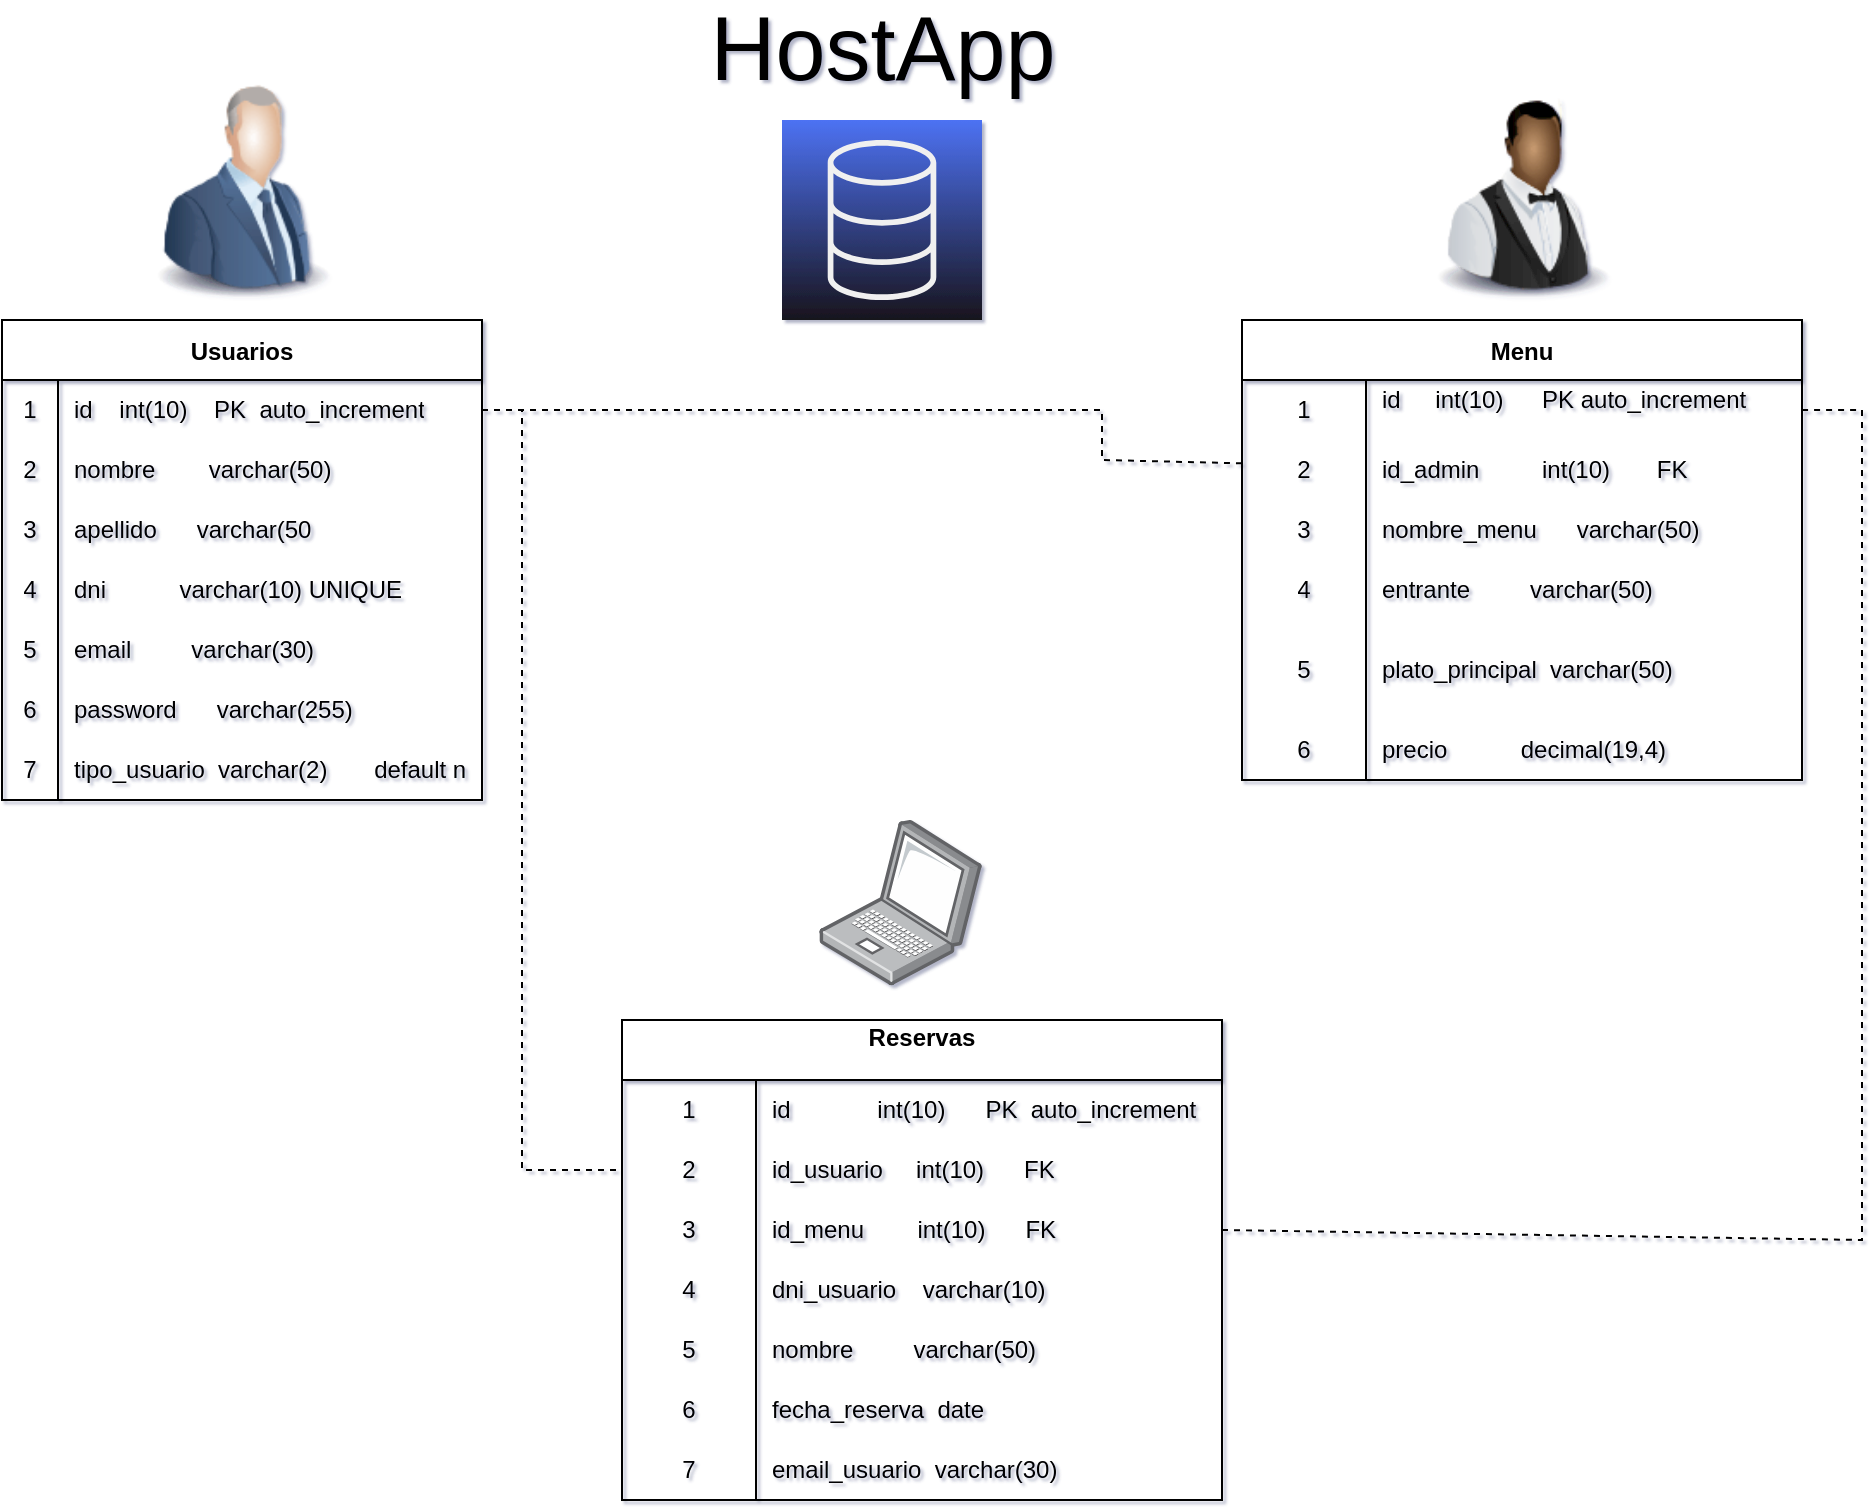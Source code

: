 <mxfile>
    <diagram id="wravjIZUmaEtJjGKjZi2" name="Page-1">
        <mxGraphModel dx="1208" dy="816" grid="1" gridSize="10" guides="1" tooltips="1" connect="1" arrows="1" fold="1" page="1" pageScale="1" pageWidth="827" pageHeight="583" math="0" shadow="1">
            <root>
                <mxCell id="0"/>
                <mxCell id="1" parent="0"/>
                <mxCell id="3" value="Usuarios" style="shape=table;startSize=30;container=1;collapsible=0;childLayout=tableLayout;fixedRows=1;rowLines=0;fontStyle=1;" vertex="1" parent="1">
                    <mxGeometry x="10" y="160" width="240" height="240" as="geometry"/>
                </mxCell>
                <mxCell id="4" value="" style="shape=tableRow;horizontal=0;startSize=0;swimlaneHead=0;swimlaneBody=0;top=0;left=0;bottom=0;right=0;collapsible=0;dropTarget=0;fillColor=none;points=[[0,0.5],[1,0.5]];portConstraint=eastwest;" vertex="1" parent="3">
                    <mxGeometry y="30" width="240" height="30" as="geometry"/>
                </mxCell>
                <mxCell id="5" value="1" style="shape=partialRectangle;html=1;whiteSpace=wrap;connectable=0;fillColor=none;top=0;left=0;bottom=0;right=0;overflow=hidden;pointerEvents=1;" vertex="1" parent="4">
                    <mxGeometry width="28" height="30" as="geometry">
                        <mxRectangle width="28" height="30" as="alternateBounds"/>
                    </mxGeometry>
                </mxCell>
                <mxCell id="6" value="id&amp;nbsp; &amp;nbsp; int(10)&amp;nbsp; &amp;nbsp; PK&amp;nbsp; auto_increment" style="shape=partialRectangle;html=1;whiteSpace=wrap;connectable=0;fillColor=none;top=0;left=0;bottom=0;right=0;align=left;spacingLeft=6;overflow=hidden;" vertex="1" parent="4">
                    <mxGeometry x="28" width="212" height="30" as="geometry">
                        <mxRectangle width="212" height="30" as="alternateBounds"/>
                    </mxGeometry>
                </mxCell>
                <mxCell id="7" value="" style="shape=tableRow;horizontal=0;startSize=0;swimlaneHead=0;swimlaneBody=0;top=0;left=0;bottom=0;right=0;collapsible=0;dropTarget=0;fillColor=none;points=[[0,0.5],[1,0.5]];portConstraint=eastwest;" vertex="1" parent="3">
                    <mxGeometry y="60" width="240" height="30" as="geometry"/>
                </mxCell>
                <mxCell id="8" value="2" style="shape=partialRectangle;html=1;whiteSpace=wrap;connectable=0;fillColor=none;top=0;left=0;bottom=0;right=0;overflow=hidden;" vertex="1" parent="7">
                    <mxGeometry width="28" height="30" as="geometry">
                        <mxRectangle width="28" height="30" as="alternateBounds"/>
                    </mxGeometry>
                </mxCell>
                <mxCell id="9" value="nombre&amp;nbsp; &amp;nbsp; &amp;nbsp; &amp;nbsp; varchar(50)" style="shape=partialRectangle;html=1;whiteSpace=wrap;connectable=0;fillColor=none;top=0;left=0;bottom=0;right=0;align=left;spacingLeft=6;overflow=hidden;" vertex="1" parent="7">
                    <mxGeometry x="28" width="212" height="30" as="geometry">
                        <mxRectangle width="212" height="30" as="alternateBounds"/>
                    </mxGeometry>
                </mxCell>
                <mxCell id="10" value="" style="shape=tableRow;horizontal=0;startSize=0;swimlaneHead=0;swimlaneBody=0;top=0;left=0;bottom=0;right=0;collapsible=0;dropTarget=0;fillColor=none;points=[[0,0.5],[1,0.5]];portConstraint=eastwest;" vertex="1" parent="3">
                    <mxGeometry y="90" width="240" height="30" as="geometry"/>
                </mxCell>
                <mxCell id="11" value="3" style="shape=partialRectangle;html=1;whiteSpace=wrap;connectable=0;fillColor=none;top=0;left=0;bottom=0;right=0;overflow=hidden;" vertex="1" parent="10">
                    <mxGeometry width="28" height="30" as="geometry">
                        <mxRectangle width="28" height="30" as="alternateBounds"/>
                    </mxGeometry>
                </mxCell>
                <mxCell id="12" value="apellido&amp;nbsp; &amp;nbsp; &amp;nbsp; varchar(50" style="shape=partialRectangle;html=1;whiteSpace=wrap;connectable=0;fillColor=none;top=0;left=0;bottom=0;right=0;align=left;spacingLeft=6;overflow=hidden;" vertex="1" parent="10">
                    <mxGeometry x="28" width="212" height="30" as="geometry">
                        <mxRectangle width="212" height="30" as="alternateBounds"/>
                    </mxGeometry>
                </mxCell>
                <mxCell id="33" value="" style="shape=tableRow;horizontal=0;startSize=0;swimlaneHead=0;swimlaneBody=0;top=0;left=0;bottom=0;right=0;collapsible=0;dropTarget=0;fillColor=none;points=[[0,0.5],[1,0.5]];portConstraint=eastwest;" vertex="1" parent="3">
                    <mxGeometry y="120" width="240" height="30" as="geometry"/>
                </mxCell>
                <mxCell id="34" value="4" style="shape=partialRectangle;html=1;whiteSpace=wrap;connectable=0;fillColor=none;top=0;left=0;bottom=0;right=0;overflow=hidden;" vertex="1" parent="33">
                    <mxGeometry width="28" height="30" as="geometry">
                        <mxRectangle width="28" height="30" as="alternateBounds"/>
                    </mxGeometry>
                </mxCell>
                <mxCell id="35" value="dni&amp;nbsp; &amp;nbsp; &amp;nbsp; &amp;nbsp; &amp;nbsp; &amp;nbsp;varchar(10) UNIQUE" style="shape=partialRectangle;html=1;whiteSpace=wrap;connectable=0;fillColor=none;top=0;left=0;bottom=0;right=0;align=left;spacingLeft=6;overflow=hidden;" vertex="1" parent="33">
                    <mxGeometry x="28" width="212" height="30" as="geometry">
                        <mxRectangle width="212" height="30" as="alternateBounds"/>
                    </mxGeometry>
                </mxCell>
                <mxCell id="36" value="" style="shape=tableRow;horizontal=0;startSize=0;swimlaneHead=0;swimlaneBody=0;top=0;left=0;bottom=0;right=0;collapsible=0;dropTarget=0;fillColor=none;points=[[0,0.5],[1,0.5]];portConstraint=eastwest;" vertex="1" parent="3">
                    <mxGeometry y="150" width="240" height="30" as="geometry"/>
                </mxCell>
                <mxCell id="37" value="5" style="shape=partialRectangle;html=1;whiteSpace=wrap;connectable=0;fillColor=none;top=0;left=0;bottom=0;right=0;overflow=hidden;" vertex="1" parent="36">
                    <mxGeometry width="28" height="30" as="geometry">
                        <mxRectangle width="28" height="30" as="alternateBounds"/>
                    </mxGeometry>
                </mxCell>
                <mxCell id="38" value="email&amp;nbsp; &amp;nbsp; &amp;nbsp; &amp;nbsp; &amp;nbsp;varchar(30)" style="shape=partialRectangle;html=1;whiteSpace=wrap;connectable=0;fillColor=none;top=0;left=0;bottom=0;right=0;align=left;spacingLeft=6;overflow=hidden;" vertex="1" parent="36">
                    <mxGeometry x="28" width="212" height="30" as="geometry">
                        <mxRectangle width="212" height="30" as="alternateBounds"/>
                    </mxGeometry>
                </mxCell>
                <mxCell id="39" value="" style="shape=tableRow;horizontal=0;startSize=0;swimlaneHead=0;swimlaneBody=0;top=0;left=0;bottom=0;right=0;collapsible=0;dropTarget=0;fillColor=none;points=[[0,0.5],[1,0.5]];portConstraint=eastwest;" vertex="1" parent="3">
                    <mxGeometry y="180" width="240" height="30" as="geometry"/>
                </mxCell>
                <mxCell id="40" value="6" style="shape=partialRectangle;html=1;whiteSpace=wrap;connectable=0;fillColor=none;top=0;left=0;bottom=0;right=0;overflow=hidden;" vertex="1" parent="39">
                    <mxGeometry width="28" height="30" as="geometry">
                        <mxRectangle width="28" height="30" as="alternateBounds"/>
                    </mxGeometry>
                </mxCell>
                <mxCell id="41" value="password&amp;nbsp; &amp;nbsp; &amp;nbsp; varchar(255)" style="shape=partialRectangle;html=1;whiteSpace=wrap;connectable=0;fillColor=none;top=0;left=0;bottom=0;right=0;align=left;spacingLeft=6;overflow=hidden;" vertex="1" parent="39">
                    <mxGeometry x="28" width="212" height="30" as="geometry">
                        <mxRectangle width="212" height="30" as="alternateBounds"/>
                    </mxGeometry>
                </mxCell>
                <mxCell id="42" value="" style="shape=tableRow;horizontal=0;startSize=0;swimlaneHead=0;swimlaneBody=0;top=0;left=0;bottom=0;right=0;collapsible=0;dropTarget=0;fillColor=none;points=[[0,0.5],[1,0.5]];portConstraint=eastwest;" vertex="1" parent="3">
                    <mxGeometry y="210" width="240" height="30" as="geometry"/>
                </mxCell>
                <mxCell id="43" value="7" style="shape=partialRectangle;html=1;whiteSpace=wrap;connectable=0;fillColor=none;top=0;left=0;bottom=0;right=0;overflow=hidden;" vertex="1" parent="42">
                    <mxGeometry width="28" height="30" as="geometry">
                        <mxRectangle width="28" height="30" as="alternateBounds"/>
                    </mxGeometry>
                </mxCell>
                <mxCell id="44" value="tipo_usuario&amp;nbsp; varchar(2)&amp;nbsp; &amp;nbsp; &amp;nbsp; &amp;nbsp;default n" style="shape=partialRectangle;html=1;whiteSpace=wrap;connectable=0;fillColor=none;top=0;left=0;bottom=0;right=0;align=left;spacingLeft=6;overflow=hidden;" vertex="1" parent="42">
                    <mxGeometry x="28" width="212" height="30" as="geometry">
                        <mxRectangle width="212" height="30" as="alternateBounds"/>
                    </mxGeometry>
                </mxCell>
                <mxCell id="13" value="Reservas&#10;" style="shape=table;startSize=30;container=1;collapsible=0;childLayout=tableLayout;fixedRows=1;rowLines=0;fontStyle=1;" vertex="1" parent="1">
                    <mxGeometry x="320" y="510" width="300" height="240" as="geometry"/>
                </mxCell>
                <mxCell id="14" value="" style="shape=tableRow;horizontal=0;startSize=0;swimlaneHead=0;swimlaneBody=0;top=0;left=0;bottom=0;right=0;collapsible=0;dropTarget=0;fillColor=none;points=[[0,0.5],[1,0.5]];portConstraint=eastwest;" vertex="1" parent="13">
                    <mxGeometry y="30" width="300" height="30" as="geometry"/>
                </mxCell>
                <mxCell id="15" value="1" style="shape=partialRectangle;html=1;whiteSpace=wrap;connectable=0;fillColor=none;top=0;left=0;bottom=0;right=0;overflow=hidden;pointerEvents=1;" vertex="1" parent="14">
                    <mxGeometry width="67" height="30" as="geometry">
                        <mxRectangle width="67" height="30" as="alternateBounds"/>
                    </mxGeometry>
                </mxCell>
                <mxCell id="16" value="id&amp;nbsp; &amp;nbsp; &amp;nbsp; &amp;nbsp; &amp;nbsp; &amp;nbsp; &amp;nbsp;int(10)&amp;nbsp; &amp;nbsp; &amp;nbsp; PK&amp;nbsp; auto_increment" style="shape=partialRectangle;html=1;whiteSpace=wrap;connectable=0;fillColor=none;top=0;left=0;bottom=0;right=0;align=left;spacingLeft=6;overflow=hidden;" vertex="1" parent="14">
                    <mxGeometry x="67" width="233" height="30" as="geometry">
                        <mxRectangle width="233" height="30" as="alternateBounds"/>
                    </mxGeometry>
                </mxCell>
                <mxCell id="17" value="" style="shape=tableRow;horizontal=0;startSize=0;swimlaneHead=0;swimlaneBody=0;top=0;left=0;bottom=0;right=0;collapsible=0;dropTarget=0;fillColor=none;points=[[0,0.5],[1,0.5]];portConstraint=eastwest;" vertex="1" parent="13">
                    <mxGeometry y="60" width="300" height="30" as="geometry"/>
                </mxCell>
                <mxCell id="18" value="2" style="shape=partialRectangle;html=1;whiteSpace=wrap;connectable=0;fillColor=none;top=0;left=0;bottom=0;right=0;overflow=hidden;" vertex="1" parent="17">
                    <mxGeometry width="67" height="30" as="geometry">
                        <mxRectangle width="67" height="30" as="alternateBounds"/>
                    </mxGeometry>
                </mxCell>
                <mxCell id="19" value="id_usuario&amp;nbsp; &amp;nbsp; &amp;nbsp;int(10)&amp;nbsp; &amp;nbsp; &amp;nbsp; FK" style="shape=partialRectangle;html=1;whiteSpace=wrap;connectable=0;fillColor=none;top=0;left=0;bottom=0;right=0;align=left;spacingLeft=6;overflow=hidden;" vertex="1" parent="17">
                    <mxGeometry x="67" width="233" height="30" as="geometry">
                        <mxRectangle width="233" height="30" as="alternateBounds"/>
                    </mxGeometry>
                </mxCell>
                <mxCell id="20" value="" style="shape=tableRow;horizontal=0;startSize=0;swimlaneHead=0;swimlaneBody=0;top=0;left=0;bottom=0;right=0;collapsible=0;dropTarget=0;fillColor=none;points=[[0,0.5],[1,0.5]];portConstraint=eastwest;" vertex="1" parent="13">
                    <mxGeometry y="90" width="300" height="30" as="geometry"/>
                </mxCell>
                <mxCell id="21" value="3" style="shape=partialRectangle;html=1;whiteSpace=wrap;connectable=0;fillColor=none;top=0;left=0;bottom=0;right=0;overflow=hidden;" vertex="1" parent="20">
                    <mxGeometry width="67" height="30" as="geometry">
                        <mxRectangle width="67" height="30" as="alternateBounds"/>
                    </mxGeometry>
                </mxCell>
                <mxCell id="22" value="id_menu&amp;nbsp; &amp;nbsp; &amp;nbsp; &amp;nbsp; int(10)&amp;nbsp; &amp;nbsp; &amp;nbsp; FK" style="shape=partialRectangle;html=1;whiteSpace=wrap;connectable=0;fillColor=none;top=0;left=0;bottom=0;right=0;align=left;spacingLeft=6;overflow=hidden;" vertex="1" parent="20">
                    <mxGeometry x="67" width="233" height="30" as="geometry">
                        <mxRectangle width="233" height="30" as="alternateBounds"/>
                    </mxGeometry>
                </mxCell>
                <mxCell id="55" value="" style="shape=tableRow;horizontal=0;startSize=0;swimlaneHead=0;swimlaneBody=0;top=0;left=0;bottom=0;right=0;collapsible=0;dropTarget=0;fillColor=none;points=[[0,0.5],[1,0.5]];portConstraint=eastwest;" vertex="1" parent="13">
                    <mxGeometry y="120" width="300" height="30" as="geometry"/>
                </mxCell>
                <mxCell id="56" value="4" style="shape=partialRectangle;html=1;whiteSpace=wrap;connectable=0;fillColor=none;top=0;left=0;bottom=0;right=0;overflow=hidden;" vertex="1" parent="55">
                    <mxGeometry width="67" height="30" as="geometry">
                        <mxRectangle width="67" height="30" as="alternateBounds"/>
                    </mxGeometry>
                </mxCell>
                <mxCell id="57" value="dni_usuario&amp;nbsp; &amp;nbsp; varchar(10)" style="shape=partialRectangle;html=1;whiteSpace=wrap;connectable=0;fillColor=none;top=0;left=0;bottom=0;right=0;align=left;spacingLeft=6;overflow=hidden;" vertex="1" parent="55">
                    <mxGeometry x="67" width="233" height="30" as="geometry">
                        <mxRectangle width="233" height="30" as="alternateBounds"/>
                    </mxGeometry>
                </mxCell>
                <mxCell id="58" value="" style="shape=tableRow;horizontal=0;startSize=0;swimlaneHead=0;swimlaneBody=0;top=0;left=0;bottom=0;right=0;collapsible=0;dropTarget=0;fillColor=none;points=[[0,0.5],[1,0.5]];portConstraint=eastwest;" vertex="1" parent="13">
                    <mxGeometry y="150" width="300" height="30" as="geometry"/>
                </mxCell>
                <mxCell id="59" value="5" style="shape=partialRectangle;html=1;whiteSpace=wrap;connectable=0;fillColor=none;top=0;left=0;bottom=0;right=0;overflow=hidden;" vertex="1" parent="58">
                    <mxGeometry width="67" height="30" as="geometry">
                        <mxRectangle width="67" height="30" as="alternateBounds"/>
                    </mxGeometry>
                </mxCell>
                <mxCell id="60" value="nombre&amp;nbsp; &amp;nbsp; &amp;nbsp; &amp;nbsp; &amp;nbsp;varchar(50)" style="shape=partialRectangle;html=1;whiteSpace=wrap;connectable=0;fillColor=none;top=0;left=0;bottom=0;right=0;align=left;spacingLeft=6;overflow=hidden;" vertex="1" parent="58">
                    <mxGeometry x="67" width="233" height="30" as="geometry">
                        <mxRectangle width="233" height="30" as="alternateBounds"/>
                    </mxGeometry>
                </mxCell>
                <mxCell id="61" value="" style="shape=tableRow;horizontal=0;startSize=0;swimlaneHead=0;swimlaneBody=0;top=0;left=0;bottom=0;right=0;collapsible=0;dropTarget=0;fillColor=none;points=[[0,0.5],[1,0.5]];portConstraint=eastwest;" vertex="1" parent="13">
                    <mxGeometry y="180" width="300" height="30" as="geometry"/>
                </mxCell>
                <mxCell id="62" value="6" style="shape=partialRectangle;html=1;whiteSpace=wrap;connectable=0;fillColor=none;top=0;left=0;bottom=0;right=0;overflow=hidden;" vertex="1" parent="61">
                    <mxGeometry width="67" height="30" as="geometry">
                        <mxRectangle width="67" height="30" as="alternateBounds"/>
                    </mxGeometry>
                </mxCell>
                <mxCell id="63" value="fecha_reserva&amp;nbsp; date" style="shape=partialRectangle;html=1;whiteSpace=wrap;connectable=0;fillColor=none;top=0;left=0;bottom=0;right=0;align=left;spacingLeft=6;overflow=hidden;" vertex="1" parent="61">
                    <mxGeometry x="67" width="233" height="30" as="geometry">
                        <mxRectangle width="233" height="30" as="alternateBounds"/>
                    </mxGeometry>
                </mxCell>
                <mxCell id="64" value="" style="shape=tableRow;horizontal=0;startSize=0;swimlaneHead=0;swimlaneBody=0;top=0;left=0;bottom=0;right=0;collapsible=0;dropTarget=0;fillColor=none;points=[[0,0.5],[1,0.5]];portConstraint=eastwest;" vertex="1" parent="13">
                    <mxGeometry y="210" width="300" height="30" as="geometry"/>
                </mxCell>
                <mxCell id="65" value="7" style="shape=partialRectangle;html=1;whiteSpace=wrap;connectable=0;fillColor=none;top=0;left=0;bottom=0;right=0;overflow=hidden;" vertex="1" parent="64">
                    <mxGeometry width="67" height="30" as="geometry">
                        <mxRectangle width="67" height="30" as="alternateBounds"/>
                    </mxGeometry>
                </mxCell>
                <mxCell id="66" value="email_usuario&amp;nbsp; varchar(30)" style="shape=partialRectangle;html=1;whiteSpace=wrap;connectable=0;fillColor=none;top=0;left=0;bottom=0;right=0;align=left;spacingLeft=6;overflow=hidden;" vertex="1" parent="64">
                    <mxGeometry x="67" width="233" height="30" as="geometry">
                        <mxRectangle width="233" height="30" as="alternateBounds"/>
                    </mxGeometry>
                </mxCell>
                <mxCell id="23" value="Menu" style="shape=table;startSize=30;container=1;collapsible=0;childLayout=tableLayout;fixedRows=1;rowLines=0;fontStyle=1;" vertex="1" parent="1">
                    <mxGeometry x="630" y="160" width="280" height="230" as="geometry"/>
                </mxCell>
                <mxCell id="24" value="" style="shape=tableRow;horizontal=0;startSize=0;swimlaneHead=0;swimlaneBody=0;top=0;left=0;bottom=0;right=0;collapsible=0;dropTarget=0;fillColor=none;points=[[0,0.5],[1,0.5]];portConstraint=eastwest;" vertex="1" parent="23">
                    <mxGeometry y="30" width="280" height="30" as="geometry"/>
                </mxCell>
                <mxCell id="25" value="1" style="shape=partialRectangle;html=1;whiteSpace=wrap;connectable=0;fillColor=none;top=0;left=0;bottom=0;right=0;overflow=hidden;pointerEvents=1;" vertex="1" parent="24">
                    <mxGeometry width="62" height="30" as="geometry">
                        <mxRectangle width="62" height="30" as="alternateBounds"/>
                    </mxGeometry>
                </mxCell>
                <mxCell id="26" value="&lt;div&gt;id&lt;span style=&quot;white-space: pre;&quot;&gt;&#9;&lt;/span&gt;int(10)&lt;span style=&quot;white-space: pre;&quot;&gt;&#9;&lt;/span&gt;PK auto_increment&amp;nbsp;&lt;/div&gt;&lt;div&gt;&lt;br&gt;&lt;/div&gt;" style="shape=partialRectangle;html=1;whiteSpace=wrap;connectable=0;fillColor=none;top=0;left=0;bottom=0;right=0;align=left;spacingLeft=6;overflow=hidden;" vertex="1" parent="24">
                    <mxGeometry x="62" width="218" height="30" as="geometry">
                        <mxRectangle width="218" height="30" as="alternateBounds"/>
                    </mxGeometry>
                </mxCell>
                <mxCell id="27" value="" style="shape=tableRow;horizontal=0;startSize=0;swimlaneHead=0;swimlaneBody=0;top=0;left=0;bottom=0;right=0;collapsible=0;dropTarget=0;fillColor=none;points=[[0,0.5],[1,0.5]];portConstraint=eastwest;" vertex="1" parent="23">
                    <mxGeometry y="60" width="280" height="30" as="geometry"/>
                </mxCell>
                <mxCell id="28" value="2" style="shape=partialRectangle;html=1;whiteSpace=wrap;connectable=0;fillColor=none;top=0;left=0;bottom=0;right=0;overflow=hidden;" vertex="1" parent="27">
                    <mxGeometry width="62" height="30" as="geometry">
                        <mxRectangle width="62" height="30" as="alternateBounds"/>
                    </mxGeometry>
                </mxCell>
                <mxCell id="29" value="id_admin&lt;span style=&quot;white-space: pre;&quot;&gt;&#9;&lt;/span&gt;&lt;span style=&quot;white-space: pre;&quot;&gt;&#9;&lt;/span&gt;int(10)&amp;nbsp; &amp;nbsp; &amp;nbsp; &amp;nbsp;FK" style="shape=partialRectangle;html=1;whiteSpace=wrap;connectable=0;fillColor=none;top=0;left=0;bottom=0;right=0;align=left;spacingLeft=6;overflow=hidden;" vertex="1" parent="27">
                    <mxGeometry x="62" width="218" height="30" as="geometry">
                        <mxRectangle width="218" height="30" as="alternateBounds"/>
                    </mxGeometry>
                </mxCell>
                <mxCell id="30" value="" style="shape=tableRow;horizontal=0;startSize=0;swimlaneHead=0;swimlaneBody=0;top=0;left=0;bottom=0;right=0;collapsible=0;dropTarget=0;fillColor=none;points=[[0,0.5],[1,0.5]];portConstraint=eastwest;" vertex="1" parent="23">
                    <mxGeometry y="90" width="280" height="30" as="geometry"/>
                </mxCell>
                <mxCell id="31" value="3" style="shape=partialRectangle;html=1;whiteSpace=wrap;connectable=0;fillColor=none;top=0;left=0;bottom=0;right=0;overflow=hidden;" vertex="1" parent="30">
                    <mxGeometry width="62" height="30" as="geometry">
                        <mxRectangle width="62" height="30" as="alternateBounds"/>
                    </mxGeometry>
                </mxCell>
                <mxCell id="32" value="nombre_menu&amp;nbsp; &amp;nbsp; &amp;nbsp; varchar(50)" style="shape=partialRectangle;html=1;whiteSpace=wrap;connectable=0;fillColor=none;top=0;left=0;bottom=0;right=0;align=left;spacingLeft=6;overflow=hidden;" vertex="1" parent="30">
                    <mxGeometry x="62" width="218" height="30" as="geometry">
                        <mxRectangle width="218" height="30" as="alternateBounds"/>
                    </mxGeometry>
                </mxCell>
                <mxCell id="46" value="" style="shape=tableRow;horizontal=0;startSize=0;swimlaneHead=0;swimlaneBody=0;top=0;left=0;bottom=0;right=0;collapsible=0;dropTarget=0;fillColor=none;points=[[0,0.5],[1,0.5]];portConstraint=eastwest;" vertex="1" parent="23">
                    <mxGeometry y="120" width="280" height="30" as="geometry"/>
                </mxCell>
                <mxCell id="47" value="4" style="shape=partialRectangle;html=1;whiteSpace=wrap;connectable=0;fillColor=none;top=0;left=0;bottom=0;right=0;overflow=hidden;" vertex="1" parent="46">
                    <mxGeometry width="62" height="30" as="geometry">
                        <mxRectangle width="62" height="30" as="alternateBounds"/>
                    </mxGeometry>
                </mxCell>
                <mxCell id="48" value="entrante&amp;nbsp; &amp;nbsp; &amp;nbsp; &amp;nbsp; &amp;nbsp;varchar(50)" style="shape=partialRectangle;html=1;whiteSpace=wrap;connectable=0;fillColor=none;top=0;left=0;bottom=0;right=0;align=left;spacingLeft=6;overflow=hidden;" vertex="1" parent="46">
                    <mxGeometry x="62" width="218" height="30" as="geometry">
                        <mxRectangle width="218" height="30" as="alternateBounds"/>
                    </mxGeometry>
                </mxCell>
                <mxCell id="49" value="" style="shape=tableRow;horizontal=0;startSize=0;swimlaneHead=0;swimlaneBody=0;top=0;left=0;bottom=0;right=0;collapsible=0;dropTarget=0;fillColor=none;points=[[0,0.5],[1,0.5]];portConstraint=eastwest;" vertex="1" parent="23">
                    <mxGeometry y="150" width="280" height="50" as="geometry"/>
                </mxCell>
                <mxCell id="50" value="5" style="shape=partialRectangle;html=1;whiteSpace=wrap;connectable=0;fillColor=none;top=0;left=0;bottom=0;right=0;overflow=hidden;" vertex="1" parent="49">
                    <mxGeometry width="62" height="50" as="geometry">
                        <mxRectangle width="62" height="50" as="alternateBounds"/>
                    </mxGeometry>
                </mxCell>
                <mxCell id="51" value="plato_principal&amp;nbsp; varchar(50)" style="shape=partialRectangle;html=1;whiteSpace=wrap;connectable=0;fillColor=none;top=0;left=0;bottom=0;right=0;align=left;spacingLeft=6;overflow=hidden;" vertex="1" parent="49">
                    <mxGeometry x="62" width="218" height="50" as="geometry">
                        <mxRectangle width="218" height="50" as="alternateBounds"/>
                    </mxGeometry>
                </mxCell>
                <mxCell id="52" value="" style="shape=tableRow;horizontal=0;startSize=0;swimlaneHead=0;swimlaneBody=0;top=0;left=0;bottom=0;right=0;collapsible=0;dropTarget=0;fillColor=none;points=[[0,0.5],[1,0.5]];portConstraint=eastwest;" vertex="1" parent="23">
                    <mxGeometry y="200" width="280" height="30" as="geometry"/>
                </mxCell>
                <mxCell id="53" value="6" style="shape=partialRectangle;html=1;whiteSpace=wrap;connectable=0;fillColor=none;top=0;left=0;bottom=0;right=0;overflow=hidden;" vertex="1" parent="52">
                    <mxGeometry width="62" height="30" as="geometry">
                        <mxRectangle width="62" height="30" as="alternateBounds"/>
                    </mxGeometry>
                </mxCell>
                <mxCell id="54" value="precio&amp;nbsp; &amp;nbsp; &amp;nbsp; &amp;nbsp; &amp;nbsp; &amp;nbsp;decimal(19,4)" style="shape=partialRectangle;html=1;whiteSpace=wrap;connectable=0;fillColor=none;top=0;left=0;bottom=0;right=0;align=left;spacingLeft=6;overflow=hidden;" vertex="1" parent="52">
                    <mxGeometry x="62" width="218" height="30" as="geometry">
                        <mxRectangle width="218" height="30" as="alternateBounds"/>
                    </mxGeometry>
                </mxCell>
                <mxCell id="67" value="" style="sketch=0;points=[[0,0,0],[0.25,0,0],[0.5,0,0],[0.75,0,0],[1,0,0],[0,1,0],[0.25,1,0],[0.5,1,0],[0.75,1,0],[1,1,0],[0,0.25,0],[0,0.5,0],[0,0.75,0],[1,0.25,0],[1,0.5,0],[1,0.75,0]];outlineConnect=0;fontColor=rgb(240, 240, 240);gradientColor=#4D72F3;gradientDirection=north;fillColor=rgb(24, 20, 29);strokeColor=rgb(240, 240, 240);dashed=0;verticalLabelPosition=bottom;verticalAlign=top;align=center;html=1;fontSize=12;fontStyle=0;aspect=fixed;shape=mxgraph.aws4.resourceIcon;resIcon=mxgraph.aws4.database;fontFamily=Helvetica;" vertex="1" parent="1">
                    <mxGeometry x="400" y="60" width="100" height="100" as="geometry"/>
                </mxCell>
                <mxCell id="68" value="&lt;p style=&quot;line-height: 120%;&quot;&gt;&lt;font style=&quot;font-size: 45px;&quot;&gt;HostApp&lt;/font&gt;&lt;/p&gt;" style="text;html=1;align=center;verticalAlign=middle;resizable=0;points=[];autosize=1;strokeColor=none;fillColor=none;" vertex="1" parent="1">
                    <mxGeometry x="350" width="200" height="60" as="geometry"/>
                </mxCell>
                <mxCell id="77" value="" style="image;html=1;image=img/lib/clip_art/people/Suit_Man_Blue_128x128.png;fontSize=15;" vertex="1" parent="1">
                    <mxGeometry x="70" y="40" width="120" height="110" as="geometry"/>
                </mxCell>
                <mxCell id="83" value="" style="image;html=1;image=img/lib/clip_art/people/Waiter_Black_128x128.png;fontSize=45;" vertex="1" parent="1">
                    <mxGeometry x="715" y="40" width="110" height="110" as="geometry"/>
                </mxCell>
                <mxCell id="84" value="" style="points=[];aspect=fixed;html=1;align=center;shadow=0;dashed=0;image;image=img/lib/allied_telesis/computer_and_terminals/Laptop.svg;fontSize=45;" vertex="1" parent="1">
                    <mxGeometry x="418.57" y="410" width="81.43" height="82.6" as="geometry"/>
                </mxCell>
                <mxCell id="86" value="" style="endArrow=none;html=1;rounded=0;shadow=0;dashed=1;sketch=0;fontSize=45;sourcePerimeterSpacing=0;targetPerimeterSpacing=0;exitX=1;exitY=0.5;exitDx=0;exitDy=0;entryX=1;entryY=0.5;entryDx=0;entryDy=0;" edge="1" parent="1" source="20" target="24">
                    <mxGeometry relative="1" as="geometry">
                        <mxPoint x="290" y="360" as="sourcePoint"/>
                        <mxPoint x="450" y="360" as="targetPoint"/>
                        <Array as="points">
                            <mxPoint x="940" y="620"/>
                            <mxPoint x="940" y="205"/>
                        </Array>
                    </mxGeometry>
                </mxCell>
                <mxCell id="88" value="" style="endArrow=none;html=1;rounded=0;shadow=0;dashed=1;sketch=0;fontSize=45;sourcePerimeterSpacing=0;targetPerimeterSpacing=0;exitX=1;exitY=0.5;exitDx=0;exitDy=0;" edge="1" parent="1" source="4" target="27">
                    <mxGeometry relative="1" as="geometry">
                        <mxPoint x="290" y="440" as="sourcePoint"/>
                        <mxPoint x="580" y="30" as="targetPoint"/>
                        <Array as="points">
                            <mxPoint x="560" y="205"/>
                            <mxPoint x="560" y="230"/>
                        </Array>
                    </mxGeometry>
                </mxCell>
                <mxCell id="90" value="" style="endArrow=none;html=1;rounded=0;shadow=0;dashed=1;sketch=0;fontSize=45;sourcePerimeterSpacing=0;targetPerimeterSpacing=0;exitX=1;exitY=0.5;exitDx=0;exitDy=0;strokeWidth=1;" edge="1" parent="1" source="4" target="17">
                    <mxGeometry relative="1" as="geometry">
                        <mxPoint x="280" y="300" as="sourcePoint"/>
                        <mxPoint x="660" y="326.667" as="targetPoint"/>
                        <Array as="points">
                            <mxPoint x="270" y="205"/>
                            <mxPoint x="270" y="585"/>
                        </Array>
                    </mxGeometry>
                </mxCell>
            </root>
        </mxGraphModel>
    </diagram>
</mxfile>